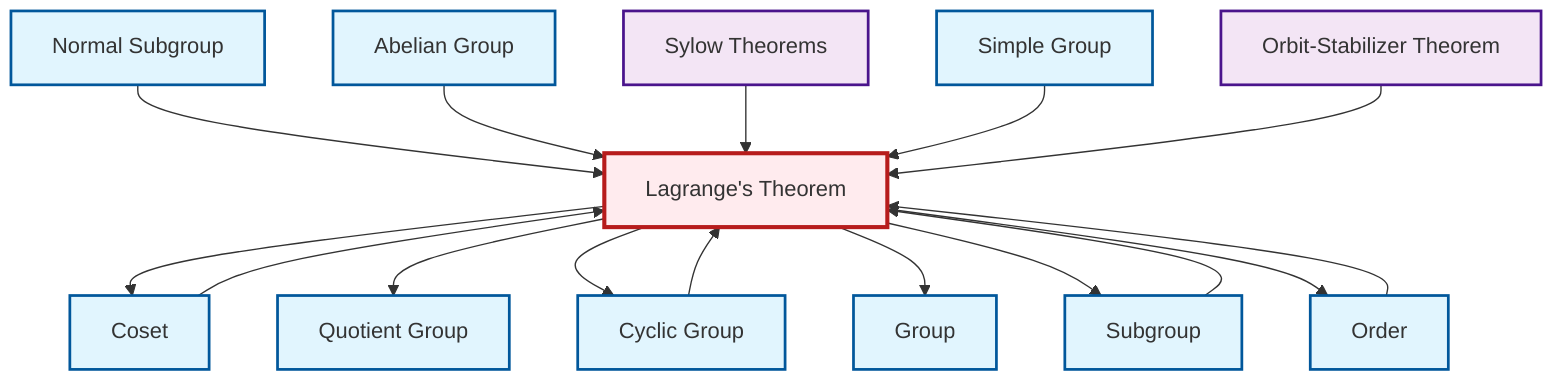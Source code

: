 graph TD
    classDef definition fill:#e1f5fe,stroke:#01579b,stroke-width:2px
    classDef theorem fill:#f3e5f5,stroke:#4a148c,stroke-width:2px
    classDef axiom fill:#fff3e0,stroke:#e65100,stroke-width:2px
    classDef example fill:#e8f5e9,stroke:#1b5e20,stroke-width:2px
    classDef current fill:#ffebee,stroke:#b71c1c,stroke-width:3px
    thm-sylow["Sylow Theorems"]:::theorem
    def-subgroup["Subgroup"]:::definition
    def-abelian-group["Abelian Group"]:::definition
    def-order["Order"]:::definition
    thm-orbit-stabilizer["Orbit-Stabilizer Theorem"]:::theorem
    def-simple-group["Simple Group"]:::definition
    def-normal-subgroup["Normal Subgroup"]:::definition
    def-coset["Coset"]:::definition
    def-cyclic-group["Cyclic Group"]:::definition
    def-group["Group"]:::definition
    def-quotient-group["Quotient Group"]:::definition
    thm-lagrange["Lagrange's Theorem"]:::theorem
    def-cyclic-group --> thm-lagrange
    thm-lagrange --> def-coset
    def-normal-subgroup --> thm-lagrange
    def-abelian-group --> thm-lagrange
    thm-lagrange --> def-quotient-group
    def-subgroup --> thm-lagrange
    thm-lagrange --> def-cyclic-group
    def-coset --> thm-lagrange
    def-order --> thm-lagrange
    thm-sylow --> thm-lagrange
    thm-lagrange --> def-group
    thm-lagrange --> def-subgroup
    def-simple-group --> thm-lagrange
    thm-lagrange --> def-order
    thm-orbit-stabilizer --> thm-lagrange
    class thm-lagrange current